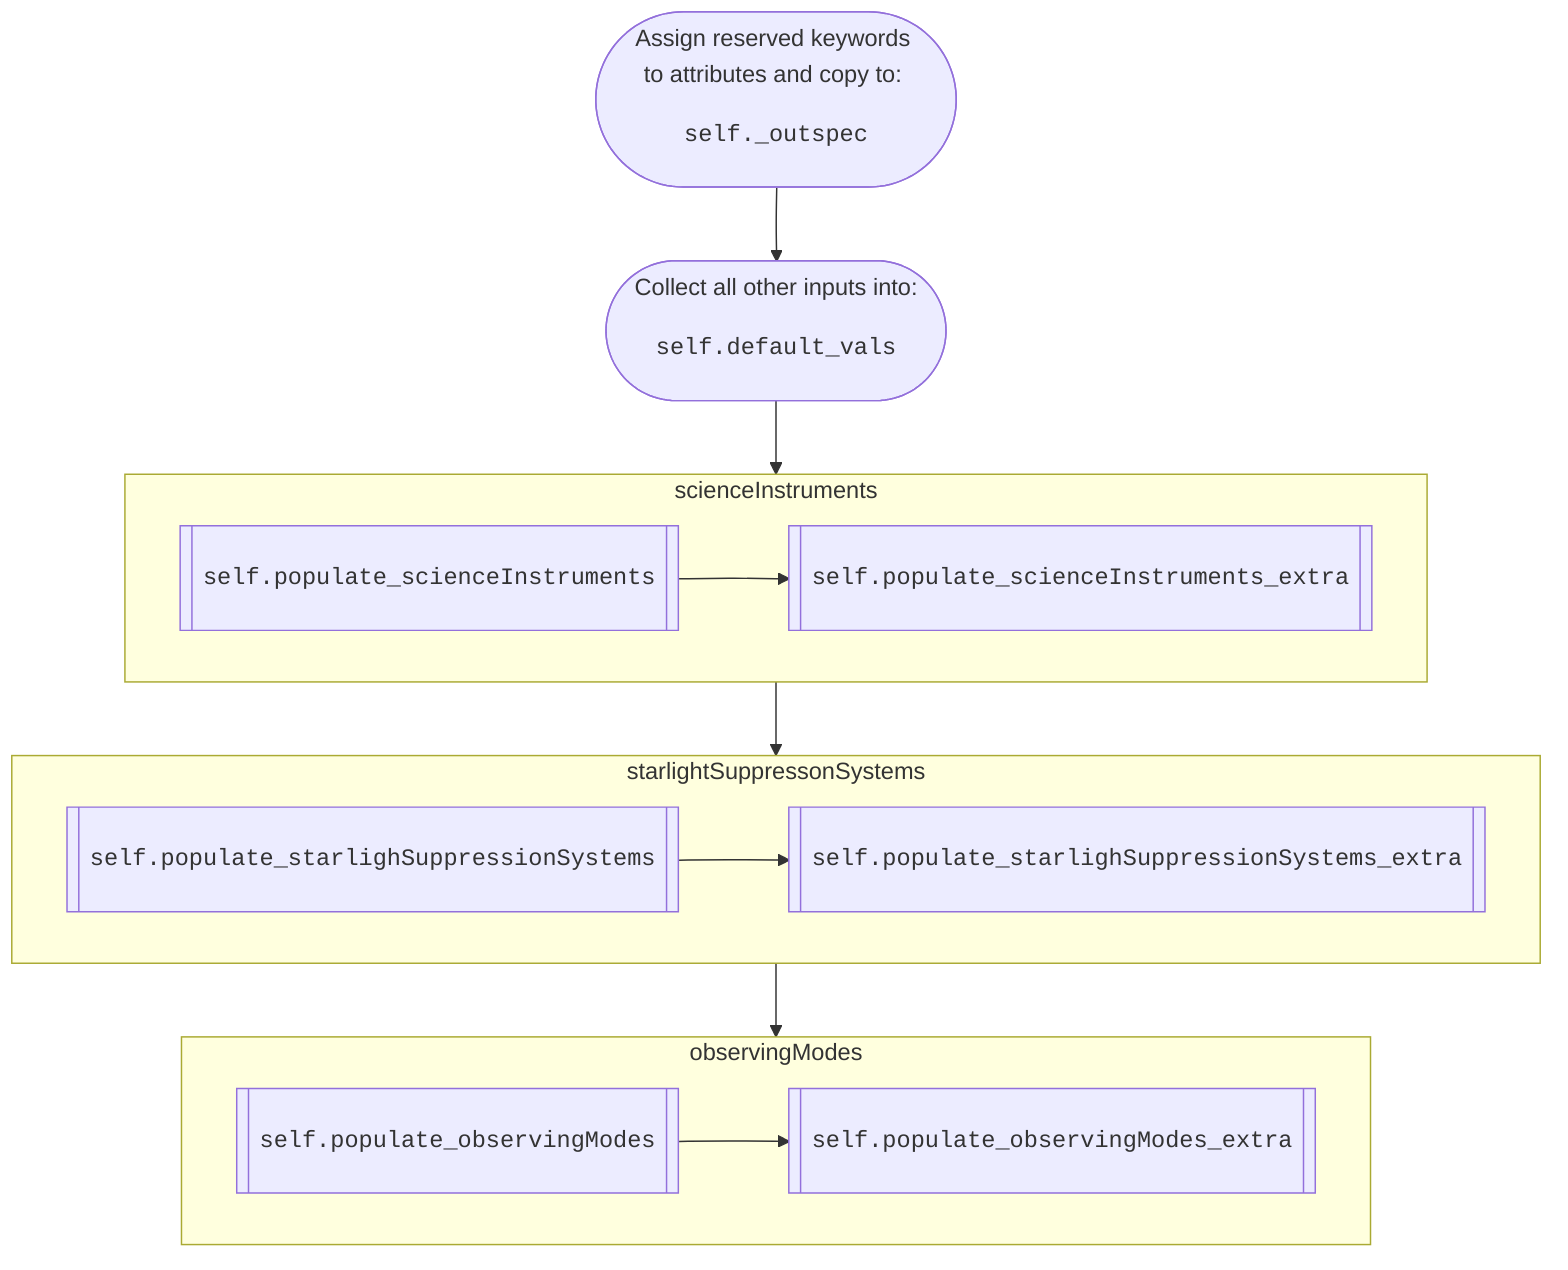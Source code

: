 flowchart TB
    subgraph scienceInstruments
    direction LR
    C[[<pre>self.populate_scienceInstruments</pre>]] --> D[[<pre>self.populate_scienceInstruments_extra</pre>]]
    end
    subgraph starlightSuppressonSystems
    E[[<pre>self.populate_starlighSuppressionSystems</pre>]] -->F[[<pre>self.populate_starlighSuppressionSystems_extra</pre>]]
    end
    subgraph observingModes
    G[[<pre>self.populate_observingModes</pre>]] -->H[[<pre>self.populate_observingModes_extra</pre>]]
    end

    A([Assign reserved keywords to attributes and copy to: <pre>self._outspec</pre>])-->B([Collect all other inputs into: <pre>self.default_vals</pre>])-->scienceInstruments-->starlightSuppressonSystems-->observingModes